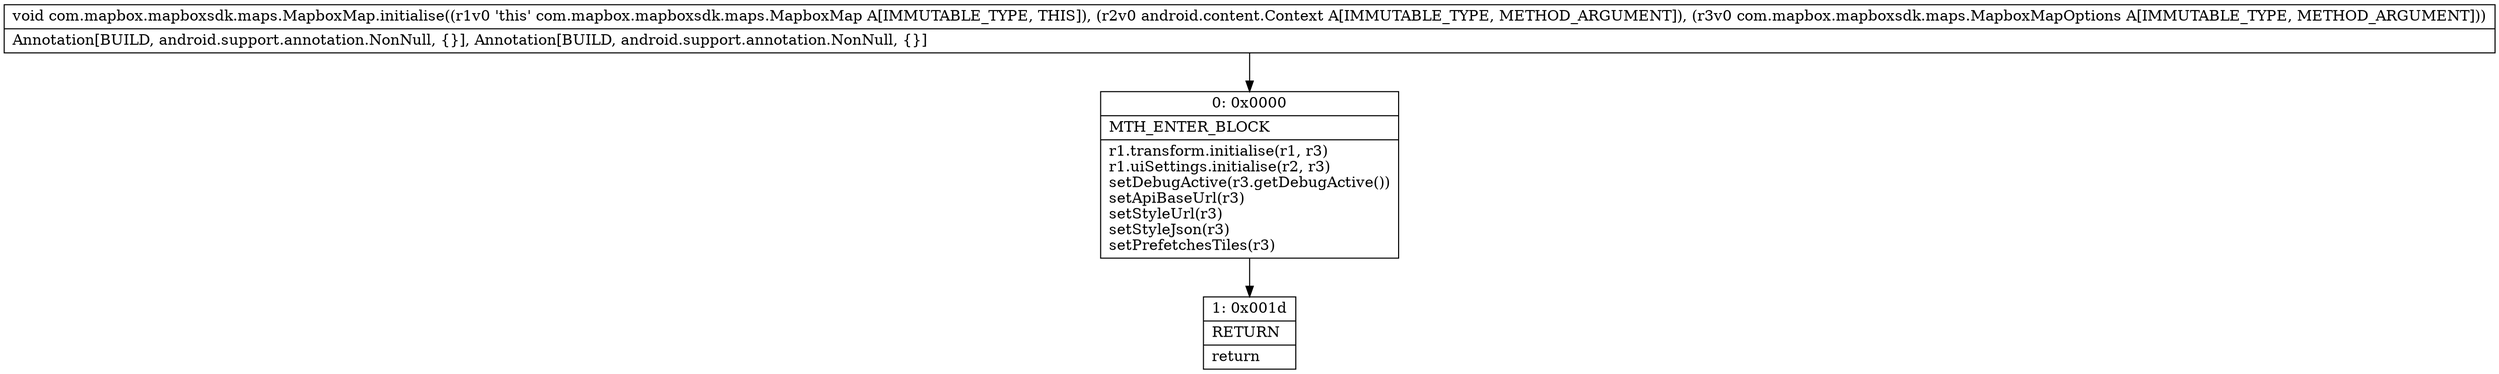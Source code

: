 digraph "CFG forcom.mapbox.mapboxsdk.maps.MapboxMap.initialise(Landroid\/content\/Context;Lcom\/mapbox\/mapboxsdk\/maps\/MapboxMapOptions;)V" {
Node_0 [shape=record,label="{0\:\ 0x0000|MTH_ENTER_BLOCK\l|r1.transform.initialise(r1, r3)\lr1.uiSettings.initialise(r2, r3)\lsetDebugActive(r3.getDebugActive())\lsetApiBaseUrl(r3)\lsetStyleUrl(r3)\lsetStyleJson(r3)\lsetPrefetchesTiles(r3)\l}"];
Node_1 [shape=record,label="{1\:\ 0x001d|RETURN\l|return\l}"];
MethodNode[shape=record,label="{void com.mapbox.mapboxsdk.maps.MapboxMap.initialise((r1v0 'this' com.mapbox.mapboxsdk.maps.MapboxMap A[IMMUTABLE_TYPE, THIS]), (r2v0 android.content.Context A[IMMUTABLE_TYPE, METHOD_ARGUMENT]), (r3v0 com.mapbox.mapboxsdk.maps.MapboxMapOptions A[IMMUTABLE_TYPE, METHOD_ARGUMENT]))  | Annotation[BUILD, android.support.annotation.NonNull, \{\}], Annotation[BUILD, android.support.annotation.NonNull, \{\}]\l}"];
MethodNode -> Node_0;
Node_0 -> Node_1;
}

